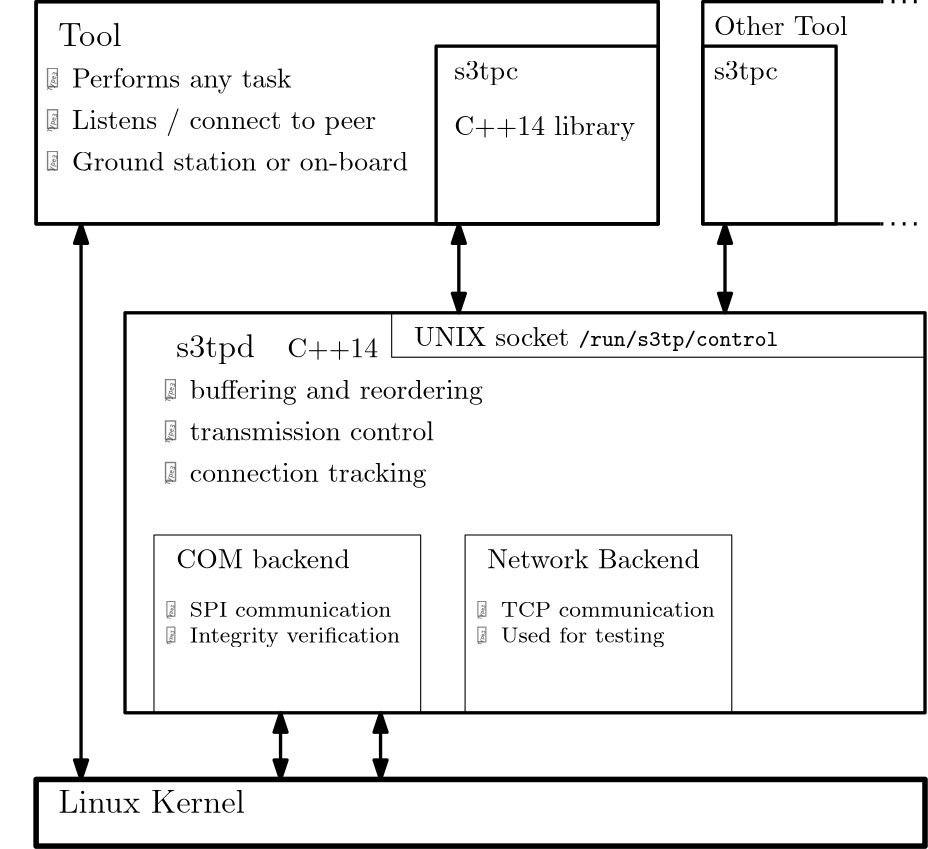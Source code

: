 <?xml version="1.0"?>
<!DOCTYPE ipe SYSTEM "ipe.dtd">
<ipe version="70005" creator="Ipe 7.1.3">
<info created="D:20160504211041" modified="D:20160714142323" title="s3tp" author="Jonas Jelten" subject="s3tp overview"/>
<preamble>\let\tempone\itemize
\let\temptwo\enditemize
\renewenvironment{itemize}{\tempone\addtolength{\itemsep}{-0.5em}}{\temptwo}

</preamble>
<ipestyle name="basic">
<symbol name="arrow/arc(spx)">
<path stroke="sym-stroke" fill="sym-stroke" pen="sym-pen">
0 0 m
-1 0.333 l
-1 -0.333 l
h
</path>
</symbol>
<symbol name="arrow/farc(spx)">
<path stroke="sym-stroke" fill="white" pen="sym-pen">
0 0 m
-1 0.333 l
-1 -0.333 l
h
</path>
</symbol>
<symbol name="mark/circle(sx)" transformations="translations">
<path fill="sym-stroke">
0.6 0 0 0.6 0 0 e
0.4 0 0 0.4 0 0 e
</path>
</symbol>
<symbol name="mark/disk(sx)" transformations="translations">
<path fill="sym-stroke">
0.6 0 0 0.6 0 0 e
</path>
</symbol>
<symbol name="mark/fdisk(sfx)" transformations="translations">
<group>
<path fill="sym-fill">
0.5 0 0 0.5 0 0 e
</path>
<path fill="sym-stroke" fillrule="eofill">
0.6 0 0 0.6 0 0 e
0.4 0 0 0.4 0 0 e
</path>
</group>
</symbol>
<symbol name="mark/box(sx)" transformations="translations">
<path fill="sym-stroke" fillrule="eofill">
-0.6 -0.6 m
0.6 -0.6 l
0.6 0.6 l
-0.6 0.6 l
h
-0.4 -0.4 m
0.4 -0.4 l
0.4 0.4 l
-0.4 0.4 l
h
</path>
</symbol>
<symbol name="mark/square(sx)" transformations="translations">
<path fill="sym-stroke">
-0.6 -0.6 m
0.6 -0.6 l
0.6 0.6 l
-0.6 0.6 l
h
</path>
</symbol>
<symbol name="mark/fsquare(sfx)" transformations="translations">
<group>
<path fill="sym-fill">
-0.5 -0.5 m
0.5 -0.5 l
0.5 0.5 l
-0.5 0.5 l
h
</path>
<path fill="sym-stroke" fillrule="eofill">
-0.6 -0.6 m
0.6 -0.6 l
0.6 0.6 l
-0.6 0.6 l
h
-0.4 -0.4 m
0.4 -0.4 l
0.4 0.4 l
-0.4 0.4 l
h
</path>
</group>
</symbol>
<symbol name="mark/cross(sx)" transformations="translations">
<group>
<path fill="sym-stroke">
-0.43 -0.57 m
0.57 0.43 l
0.43 0.57 l
-0.57 -0.43 l
h
</path>
<path fill="sym-stroke">
-0.43 0.57 m
0.57 -0.43 l
0.43 -0.57 l
-0.57 0.43 l
h
</path>
</group>
</symbol>
<symbol name="arrow/fnormal(spx)">
<path stroke="sym-stroke" fill="white" pen="sym-pen">
0 0 m
-1 0.333 l
-1 -0.333 l
h
</path>
</symbol>
<symbol name="arrow/pointed(spx)">
<path stroke="sym-stroke" fill="sym-stroke" pen="sym-pen">
0 0 m
-1 0.333 l
-0.8 0 l
-1 -0.333 l
h
</path>
</symbol>
<symbol name="arrow/fpointed(spx)">
<path stroke="sym-stroke" fill="white" pen="sym-pen">
0 0 m
-1 0.333 l
-0.8 0 l
-1 -0.333 l
h
</path>
</symbol>
<symbol name="arrow/linear(spx)">
<path stroke="sym-stroke" pen="sym-pen">
-1 0.333 m
0 0 l
-1 -0.333 l
</path>
</symbol>
<symbol name="arrow/fdouble(spx)">
<path stroke="sym-stroke" fill="white" pen="sym-pen">
0 0 m
-1 0.333 l
-1 -0.333 l
h
-1 0 m
-2 0.333 l
-2 -0.333 l
h
</path>
</symbol>
<symbol name="arrow/double(spx)">
<path stroke="sym-stroke" fill="sym-stroke" pen="sym-pen">
0 0 m
-1 0.333 l
-1 -0.333 l
h
-1 0 m
-2 0.333 l
-2 -0.333 l
h
</path>
</symbol>
<pen name="heavier" value="0.8"/>
<pen name="fat" value="1.2"/>
<pen name="ultrafat" value="2"/>
<symbolsize name="large" value="5"/>
<symbolsize name="small" value="2"/>
<symbolsize name="tiny" value="1.1"/>
<arrowsize name="large" value="10"/>
<arrowsize name="small" value="5"/>
<arrowsize name="tiny" value="3"/>
<color name="red" value="1 0 0"/>
<color name="green" value="0 1 0"/>
<color name="blue" value="0 0 1"/>
<color name="yellow" value="1 1 0"/>
<color name="orange" value="1 0.647 0"/>
<color name="gold" value="1 0.843 0"/>
<color name="purple" value="0.627 0.125 0.941"/>
<color name="gray" value="0.745"/>
<color name="brown" value="0.647 0.165 0.165"/>
<color name="navy" value="0 0 0.502"/>
<color name="pink" value="1 0.753 0.796"/>
<color name="seagreen" value="0.18 0.545 0.341"/>
<color name="turquoise" value="0.251 0.878 0.816"/>
<color name="violet" value="0.933 0.51 0.933"/>
<color name="darkblue" value="0 0 0.545"/>
<color name="darkcyan" value="0 0.545 0.545"/>
<color name="darkgray" value="0.663"/>
<color name="darkgreen" value="0 0.392 0"/>
<color name="darkmagenta" value="0.545 0 0.545"/>
<color name="darkorange" value="1 0.549 0"/>
<color name="darkred" value="0.545 0 0"/>
<color name="lightblue" value="0.678 0.847 0.902"/>
<color name="lightcyan" value="0.878 1 1"/>
<color name="lightgray" value="0.827"/>
<color name="lightgreen" value="0.565 0.933 0.565"/>
<color name="lightyellow" value="1 1 0.878"/>
<dashstyle name="dashed" value="[4] 0"/>
<dashstyle name="dotted" value="[1 3] 0"/>
<dashstyle name="dash dotted" value="[4 2 1 2] 0"/>
<dashstyle name="dash dot dotted" value="[4 2 1 2 1 2] 0"/>
<textsize name="large" value="\large"/>
<textsize name="small" value="\small"/>
<textsize name="tiny" value="\tiny"/>
<textsize name="Large" value="\Large"/>
<textsize name="LARGE" value="\LARGE"/>
<textsize name="huge" value="\huge"/>
<textsize name="Huge" value="\Huge"/>
<textsize name="footnote" value="\footnotesize"/>
<textstyle name="center" begin="\begin{center}" end="\end{center}"/>
<textstyle name="itemize" begin="\begin{itemize}" end="\end{itemize}"/>
<textstyle name="item" begin="\begin{itemize}\item{}" end="\end{itemize}"/>
<gridsize name="4 pts" value="4"/>
<gridsize name="8 pts (~3 mm)" value="8"/>
<gridsize name="16 pts (~6 mm)" value="16"/>
<gridsize name="32 pts (~12 mm)" value="32"/>
<gridsize name="10 pts (~3.5 mm)" value="10"/>
<gridsize name="20 pts (~7 mm)" value="20"/>
<gridsize name="14 pts (~5 mm)" value="14"/>
<gridsize name="28 pts (~10 mm)" value="28"/>
<gridsize name="56 pts (~20 mm)" value="56"/>
<anglesize name="90 deg" value="90"/>
<anglesize name="60 deg" value="60"/>
<anglesize name="45 deg" value="45"/>
<anglesize name="30 deg" value="30"/>
<anglesize name="22.5 deg" value="22.5"/>
<tiling name="falling" angle="-60" step="4" width="1"/>
<tiling name="rising" angle="30" step="4" width="1"/>
</ipestyle>
<page>
<layer name="alpha"/>
<view layers="alpha" active="alpha"/>
<path layer="alpha" matrix="0.9 0 0 2.25 44.8 -720" stroke="black" pen="fat">
128 576 m
128 512 l
448 512 l
448 576 l
h
</path>
<path matrix="0.5 0 0 2 74.4349 -432" stroke="black">
192 464 m
192 432 l
384 432 l
384 464 l
h
</path>
<path matrix="1.16666 0 0 0.625 -21.3333 208" stroke="black" pen="fat">
128 768 m
128 640 l
320 640 l
320 768 l
h
</path>
<path matrix="1.25 0 0 1 -48 -32" stroke="black" pen="fat">
256 704 m
256 640 l
320 640 l
320 704 l
h
</path>
<path matrix="1 0 0 0.5 0 288" stroke="black" pen="fat" arrow="normal/normal" rarrow="normal/normal">
280.181 576 m
280.181 640 l
</path>
<text matrix="1 0 0 1 -24 -28" transformations="translations" pos="288 592" stroke="black" type="label" width="131.259" height="6.92" depth="1.77" valign="baseline">UNIX socket \texttt{\footnotesize /run/s3tp/control}</text>
<path matrix="1.5 0 0 1 -128 0" stroke="black">
256 560 m
256 576 l
384 576 l
384 560 l
h
</path>
<text matrix="1 0 0 1 46.4349 -4" transformations="translations" pos="132 564" stroke="black" type="label" width="28.354" height="8.307" depth="2.32" valign="baseline" size="large">s3tpd</text>
<text matrix="1 0 0 1 18.5653 -32" transformations="translations" pos="260 692" stroke="black" type="label" width="23.025" height="6.428" depth="1.93" valign="baseline">s3tpc</text>
<text matrix="1 0 0 1 4 -84" transformations="translations" pos="132 756" stroke="black" type="label" width="22.762" height="8.302" depth="0" valign="baseline" size="large">Tool</text>
<path matrix="1 0 0 0.625 0 208" stroke="black" pen="fat">
432 640 m
368 640 l
368 768 l
432 768 l
</path>
<path matrix="1 0 0 1 0 -32" stroke="black" dash="dotted" pen="fat">
432 640 m
448 640 l
448 640 l
</path>
<path matrix="1 0 0 1 0 -80" stroke="black" dash="dotted" pen="fat">
432 768 m
448 768 l
</path>
<text matrix="1 0 0 1 0 -80" transformations="translations" pos="372 756" stroke="black" type="label" width="48.181" height="6.918" depth="0" valign="baseline">Other Tool</text>
<path matrix="1 0 0 1 0 -32" stroke="black" pen="fat">
368 704 m
368 640 l
416 640 l
416 704 l
h
</path>
<text matrix="1 0 0 1 0 -32" transformations="translations" pos="372 692" stroke="black" type="label" width="23.025" height="6.428" depth="1.93" valign="baseline">s3tpc</text>
<text matrix="1 0 0 1 18.5653 -32" transformations="translations" pos="260 672" stroke="black" type="label" width="65.089" height="6.926" depth="1.93" valign="baseline">C++14 library</text>
<path matrix="1 0 0 0.5 0 288" stroke="black" pen="fat" arrow="normal/normal" rarrow="normal/normal">
376 640 m
376 576 l
</path>
<text matrix="1 0 0 1 -13.5651 -4" transformations="translations" pos="172 556" stroke="black" type="minipage" width="192" height="23.839" depth="18.89" valign="top">\begin{itemize}
\item buffering and reordering
\item transmission control
\item connection tracking
\end{itemize}</text>
<text matrix="1 0 0 1 46.4349 0" transformations="translations" pos="132 484" stroke="black" type="label" width="62.543" height="6.918" depth="0" valign="baseline">COM backend</text>
<text matrix="1 0 0 1 62.4349 0" transformations="translations" pos="228 484" stroke="black" type="label" width="76.546" height="6.918" depth="0" valign="baseline">Network Backend</text>
<path stroke="black" pen="ultrafat">
128 408 m
128 384 l
448 384 l
448 408 l
h
</path>
<path matrix="1.2 0 0 1 13.6349 0" stroke="black">
224 496 m
224 432 l
304 432 l
304 496 l
h
</path>
<text matrix="1 0 0 1 4 0" transformations="translations" pos="132 396" stroke="black" type="label" width="67.141" height="8.302" depth="0" valign="baseline" size="large">Linux Kernel</text>
<text matrix="1 0 0 1 -149.565 32" transformations="translations" pos="368 528" stroke="black" type="label" width="32.655" height="6.808" depth="0.83" valign="baseline">C++14</text>
<text matrix="4.10426 0 0 1.33333 -383.327 -162.667" transformations="translations" pos="132 476" stroke="black" type="minipage" width="108" height="11.594" depth="6.61" valign="top" size="footnote">\begin{itemize}
\item SPI communication
\item Integrity verification
\end{itemize}</text>
<text matrix="4.10426 0 0 1.33333 -271.327 -162.665" transformations="translations" pos="132 476" stroke="black" type="minipage" width="104" height="11.594" depth="6.61" valign="top" size="footnote">\begin{itemize}
\item TCP communication
\item Used for testing
\end{itemize}</text>
<path stroke="black" pen="fat" arrow="normal/normal" rarrow="normal/normal">
216 432 m
216 408 l
</path>
<path stroke="black" pen="fat" arrow="normal/normal" rarrow="normal/normal">
252 432 m
252 408 l
</path>
<text matrix="1.09369 0 0 1 -10.8682 0" transformations="translations" pos="116 664" stroke="black" type="minipage" width="153.504" height="22.871" depth="17.92" valign="top">\begin{itemize}
\item Performs any task
\item Listens / connect to peer
\item Ground station or on-board
\end{itemize}</text>
<path matrix="1.16666 0 0 0.625 -21.3333 208" stroke="black" pen="fat">
128 768 m
128 640 l
320 640 l
320 768 l
h
</path>
<path matrix="1 0 0 3.125 -136 -1392" stroke="black" pen="fat" arrow="normal/normal" rarrow="normal/normal">
280.181 576 m
280.181 640 l
</path>
</page>
</ipe>
